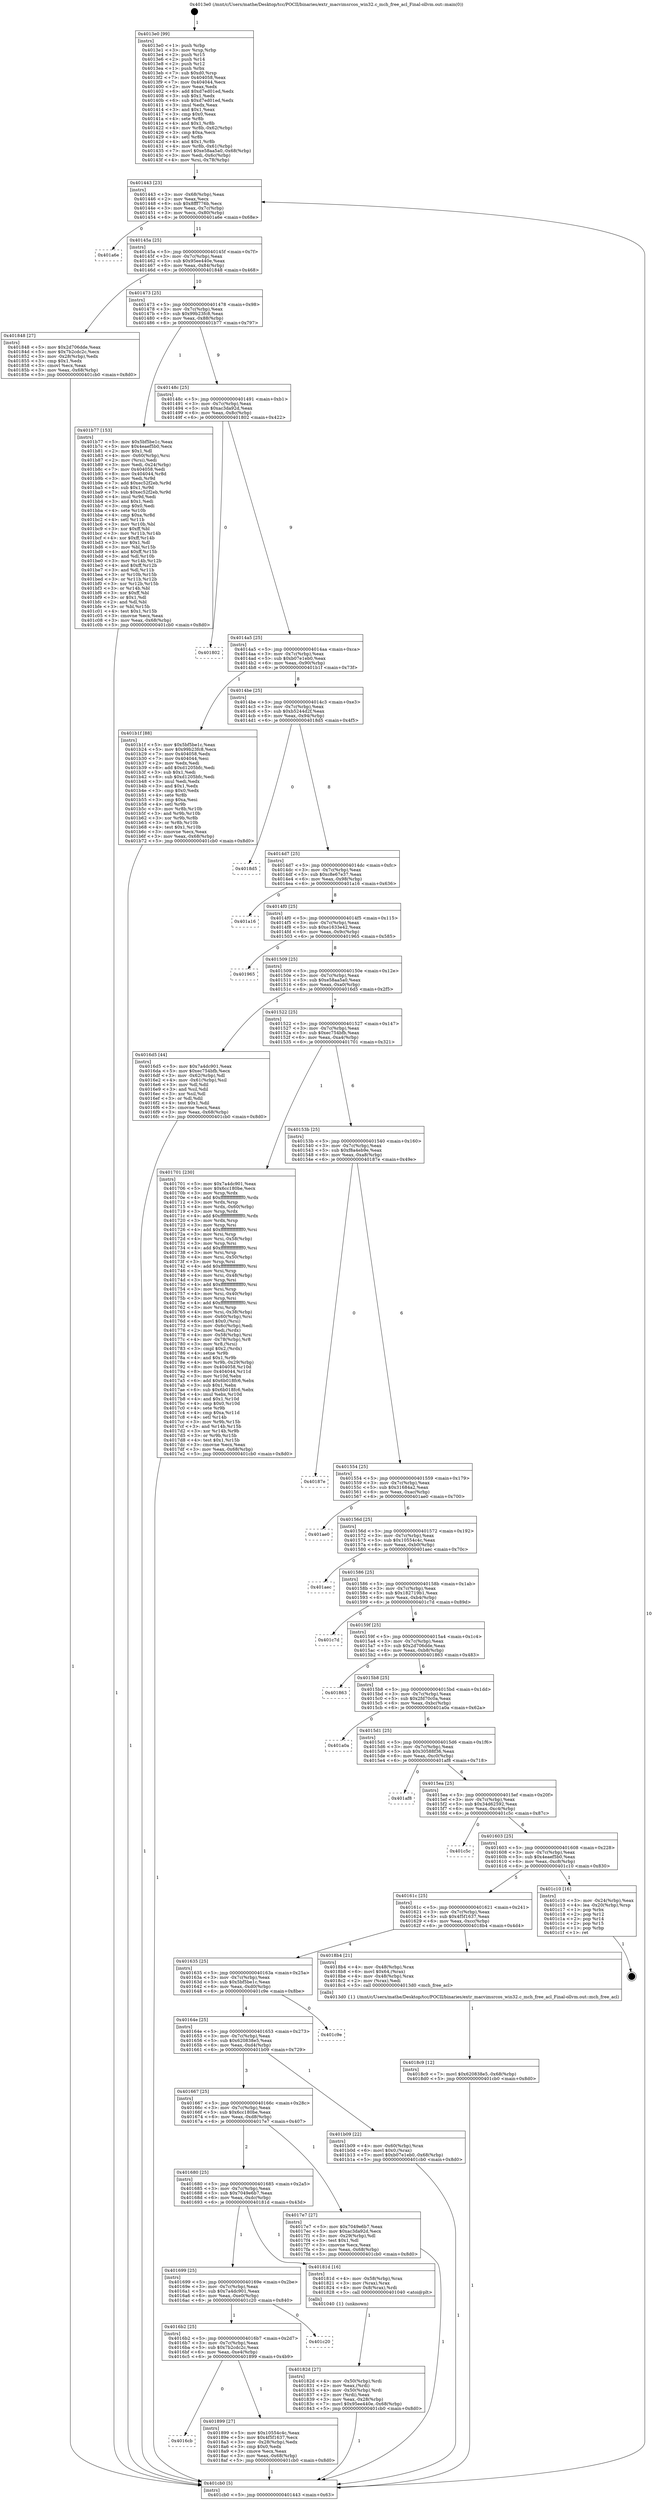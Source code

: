 digraph "0x4013e0" {
  label = "0x4013e0 (/mnt/c/Users/mathe/Desktop/tcc/POCII/binaries/extr_macvimsrcos_win32.c_mch_free_acl_Final-ollvm.out::main(0))"
  labelloc = "t"
  node[shape=record]

  Entry [label="",width=0.3,height=0.3,shape=circle,fillcolor=black,style=filled]
  "0x401443" [label="{
     0x401443 [23]\l
     | [instrs]\l
     &nbsp;&nbsp;0x401443 \<+3\>: mov -0x68(%rbp),%eax\l
     &nbsp;&nbsp;0x401446 \<+2\>: mov %eax,%ecx\l
     &nbsp;&nbsp;0x401448 \<+6\>: sub $0x8fff776b,%ecx\l
     &nbsp;&nbsp;0x40144e \<+3\>: mov %eax,-0x7c(%rbp)\l
     &nbsp;&nbsp;0x401451 \<+3\>: mov %ecx,-0x80(%rbp)\l
     &nbsp;&nbsp;0x401454 \<+6\>: je 0000000000401a6e \<main+0x68e\>\l
  }"]
  "0x401a6e" [label="{
     0x401a6e\l
  }", style=dashed]
  "0x40145a" [label="{
     0x40145a [25]\l
     | [instrs]\l
     &nbsp;&nbsp;0x40145a \<+5\>: jmp 000000000040145f \<main+0x7f\>\l
     &nbsp;&nbsp;0x40145f \<+3\>: mov -0x7c(%rbp),%eax\l
     &nbsp;&nbsp;0x401462 \<+5\>: sub $0x95ee440e,%eax\l
     &nbsp;&nbsp;0x401467 \<+6\>: mov %eax,-0x84(%rbp)\l
     &nbsp;&nbsp;0x40146d \<+6\>: je 0000000000401848 \<main+0x468\>\l
  }"]
  Exit [label="",width=0.3,height=0.3,shape=circle,fillcolor=black,style=filled,peripheries=2]
  "0x401848" [label="{
     0x401848 [27]\l
     | [instrs]\l
     &nbsp;&nbsp;0x401848 \<+5\>: mov $0x2d706dde,%eax\l
     &nbsp;&nbsp;0x40184d \<+5\>: mov $0x7b2cdc2c,%ecx\l
     &nbsp;&nbsp;0x401852 \<+3\>: mov -0x28(%rbp),%edx\l
     &nbsp;&nbsp;0x401855 \<+3\>: cmp $0x1,%edx\l
     &nbsp;&nbsp;0x401858 \<+3\>: cmovl %ecx,%eax\l
     &nbsp;&nbsp;0x40185b \<+3\>: mov %eax,-0x68(%rbp)\l
     &nbsp;&nbsp;0x40185e \<+5\>: jmp 0000000000401cb0 \<main+0x8d0\>\l
  }"]
  "0x401473" [label="{
     0x401473 [25]\l
     | [instrs]\l
     &nbsp;&nbsp;0x401473 \<+5\>: jmp 0000000000401478 \<main+0x98\>\l
     &nbsp;&nbsp;0x401478 \<+3\>: mov -0x7c(%rbp),%eax\l
     &nbsp;&nbsp;0x40147b \<+5\>: sub $0x99b23fc8,%eax\l
     &nbsp;&nbsp;0x401480 \<+6\>: mov %eax,-0x88(%rbp)\l
     &nbsp;&nbsp;0x401486 \<+6\>: je 0000000000401b77 \<main+0x797\>\l
  }"]
  "0x4018c9" [label="{
     0x4018c9 [12]\l
     | [instrs]\l
     &nbsp;&nbsp;0x4018c9 \<+7\>: movl $0x620838e5,-0x68(%rbp)\l
     &nbsp;&nbsp;0x4018d0 \<+5\>: jmp 0000000000401cb0 \<main+0x8d0\>\l
  }"]
  "0x401b77" [label="{
     0x401b77 [153]\l
     | [instrs]\l
     &nbsp;&nbsp;0x401b77 \<+5\>: mov $0x5bf5be1c,%eax\l
     &nbsp;&nbsp;0x401b7c \<+5\>: mov $0x4eaef5b0,%ecx\l
     &nbsp;&nbsp;0x401b81 \<+2\>: mov $0x1,%dl\l
     &nbsp;&nbsp;0x401b83 \<+4\>: mov -0x60(%rbp),%rsi\l
     &nbsp;&nbsp;0x401b87 \<+2\>: mov (%rsi),%edi\l
     &nbsp;&nbsp;0x401b89 \<+3\>: mov %edi,-0x24(%rbp)\l
     &nbsp;&nbsp;0x401b8c \<+7\>: mov 0x404058,%edi\l
     &nbsp;&nbsp;0x401b93 \<+8\>: mov 0x404044,%r8d\l
     &nbsp;&nbsp;0x401b9b \<+3\>: mov %edi,%r9d\l
     &nbsp;&nbsp;0x401b9e \<+7\>: add $0xec52f2eb,%r9d\l
     &nbsp;&nbsp;0x401ba5 \<+4\>: sub $0x1,%r9d\l
     &nbsp;&nbsp;0x401ba9 \<+7\>: sub $0xec52f2eb,%r9d\l
     &nbsp;&nbsp;0x401bb0 \<+4\>: imul %r9d,%edi\l
     &nbsp;&nbsp;0x401bb4 \<+3\>: and $0x1,%edi\l
     &nbsp;&nbsp;0x401bb7 \<+3\>: cmp $0x0,%edi\l
     &nbsp;&nbsp;0x401bba \<+4\>: sete %r10b\l
     &nbsp;&nbsp;0x401bbe \<+4\>: cmp $0xa,%r8d\l
     &nbsp;&nbsp;0x401bc2 \<+4\>: setl %r11b\l
     &nbsp;&nbsp;0x401bc6 \<+3\>: mov %r10b,%bl\l
     &nbsp;&nbsp;0x401bc9 \<+3\>: xor $0xff,%bl\l
     &nbsp;&nbsp;0x401bcc \<+3\>: mov %r11b,%r14b\l
     &nbsp;&nbsp;0x401bcf \<+4\>: xor $0xff,%r14b\l
     &nbsp;&nbsp;0x401bd3 \<+3\>: xor $0x1,%dl\l
     &nbsp;&nbsp;0x401bd6 \<+3\>: mov %bl,%r15b\l
     &nbsp;&nbsp;0x401bd9 \<+4\>: and $0xff,%r15b\l
     &nbsp;&nbsp;0x401bdd \<+3\>: and %dl,%r10b\l
     &nbsp;&nbsp;0x401be0 \<+3\>: mov %r14b,%r12b\l
     &nbsp;&nbsp;0x401be3 \<+4\>: and $0xff,%r12b\l
     &nbsp;&nbsp;0x401be7 \<+3\>: and %dl,%r11b\l
     &nbsp;&nbsp;0x401bea \<+3\>: or %r10b,%r15b\l
     &nbsp;&nbsp;0x401bed \<+3\>: or %r11b,%r12b\l
     &nbsp;&nbsp;0x401bf0 \<+3\>: xor %r12b,%r15b\l
     &nbsp;&nbsp;0x401bf3 \<+3\>: or %r14b,%bl\l
     &nbsp;&nbsp;0x401bf6 \<+3\>: xor $0xff,%bl\l
     &nbsp;&nbsp;0x401bf9 \<+3\>: or $0x1,%dl\l
     &nbsp;&nbsp;0x401bfc \<+2\>: and %dl,%bl\l
     &nbsp;&nbsp;0x401bfe \<+3\>: or %bl,%r15b\l
     &nbsp;&nbsp;0x401c01 \<+4\>: test $0x1,%r15b\l
     &nbsp;&nbsp;0x401c05 \<+3\>: cmovne %ecx,%eax\l
     &nbsp;&nbsp;0x401c08 \<+3\>: mov %eax,-0x68(%rbp)\l
     &nbsp;&nbsp;0x401c0b \<+5\>: jmp 0000000000401cb0 \<main+0x8d0\>\l
  }"]
  "0x40148c" [label="{
     0x40148c [25]\l
     | [instrs]\l
     &nbsp;&nbsp;0x40148c \<+5\>: jmp 0000000000401491 \<main+0xb1\>\l
     &nbsp;&nbsp;0x401491 \<+3\>: mov -0x7c(%rbp),%eax\l
     &nbsp;&nbsp;0x401494 \<+5\>: sub $0xac3da92d,%eax\l
     &nbsp;&nbsp;0x401499 \<+6\>: mov %eax,-0x8c(%rbp)\l
     &nbsp;&nbsp;0x40149f \<+6\>: je 0000000000401802 \<main+0x422\>\l
  }"]
  "0x4016cb" [label="{
     0x4016cb\l
  }", style=dashed]
  "0x401802" [label="{
     0x401802\l
  }", style=dashed]
  "0x4014a5" [label="{
     0x4014a5 [25]\l
     | [instrs]\l
     &nbsp;&nbsp;0x4014a5 \<+5\>: jmp 00000000004014aa \<main+0xca\>\l
     &nbsp;&nbsp;0x4014aa \<+3\>: mov -0x7c(%rbp),%eax\l
     &nbsp;&nbsp;0x4014ad \<+5\>: sub $0xb07e1eb0,%eax\l
     &nbsp;&nbsp;0x4014b2 \<+6\>: mov %eax,-0x90(%rbp)\l
     &nbsp;&nbsp;0x4014b8 \<+6\>: je 0000000000401b1f \<main+0x73f\>\l
  }"]
  "0x401899" [label="{
     0x401899 [27]\l
     | [instrs]\l
     &nbsp;&nbsp;0x401899 \<+5\>: mov $0x10554c4c,%eax\l
     &nbsp;&nbsp;0x40189e \<+5\>: mov $0x4f5f1637,%ecx\l
     &nbsp;&nbsp;0x4018a3 \<+3\>: mov -0x28(%rbp),%edx\l
     &nbsp;&nbsp;0x4018a6 \<+3\>: cmp $0x0,%edx\l
     &nbsp;&nbsp;0x4018a9 \<+3\>: cmove %ecx,%eax\l
     &nbsp;&nbsp;0x4018ac \<+3\>: mov %eax,-0x68(%rbp)\l
     &nbsp;&nbsp;0x4018af \<+5\>: jmp 0000000000401cb0 \<main+0x8d0\>\l
  }"]
  "0x401b1f" [label="{
     0x401b1f [88]\l
     | [instrs]\l
     &nbsp;&nbsp;0x401b1f \<+5\>: mov $0x5bf5be1c,%eax\l
     &nbsp;&nbsp;0x401b24 \<+5\>: mov $0x99b23fc8,%ecx\l
     &nbsp;&nbsp;0x401b29 \<+7\>: mov 0x404058,%edx\l
     &nbsp;&nbsp;0x401b30 \<+7\>: mov 0x404044,%esi\l
     &nbsp;&nbsp;0x401b37 \<+2\>: mov %edx,%edi\l
     &nbsp;&nbsp;0x401b39 \<+6\>: add $0xd1205bfc,%edi\l
     &nbsp;&nbsp;0x401b3f \<+3\>: sub $0x1,%edi\l
     &nbsp;&nbsp;0x401b42 \<+6\>: sub $0xd1205bfc,%edi\l
     &nbsp;&nbsp;0x401b48 \<+3\>: imul %edi,%edx\l
     &nbsp;&nbsp;0x401b4b \<+3\>: and $0x1,%edx\l
     &nbsp;&nbsp;0x401b4e \<+3\>: cmp $0x0,%edx\l
     &nbsp;&nbsp;0x401b51 \<+4\>: sete %r8b\l
     &nbsp;&nbsp;0x401b55 \<+3\>: cmp $0xa,%esi\l
     &nbsp;&nbsp;0x401b58 \<+4\>: setl %r9b\l
     &nbsp;&nbsp;0x401b5c \<+3\>: mov %r8b,%r10b\l
     &nbsp;&nbsp;0x401b5f \<+3\>: and %r9b,%r10b\l
     &nbsp;&nbsp;0x401b62 \<+3\>: xor %r9b,%r8b\l
     &nbsp;&nbsp;0x401b65 \<+3\>: or %r8b,%r10b\l
     &nbsp;&nbsp;0x401b68 \<+4\>: test $0x1,%r10b\l
     &nbsp;&nbsp;0x401b6c \<+3\>: cmovne %ecx,%eax\l
     &nbsp;&nbsp;0x401b6f \<+3\>: mov %eax,-0x68(%rbp)\l
     &nbsp;&nbsp;0x401b72 \<+5\>: jmp 0000000000401cb0 \<main+0x8d0\>\l
  }"]
  "0x4014be" [label="{
     0x4014be [25]\l
     | [instrs]\l
     &nbsp;&nbsp;0x4014be \<+5\>: jmp 00000000004014c3 \<main+0xe3\>\l
     &nbsp;&nbsp;0x4014c3 \<+3\>: mov -0x7c(%rbp),%eax\l
     &nbsp;&nbsp;0x4014c6 \<+5\>: sub $0xb5244d2f,%eax\l
     &nbsp;&nbsp;0x4014cb \<+6\>: mov %eax,-0x94(%rbp)\l
     &nbsp;&nbsp;0x4014d1 \<+6\>: je 00000000004018d5 \<main+0x4f5\>\l
  }"]
  "0x4016b2" [label="{
     0x4016b2 [25]\l
     | [instrs]\l
     &nbsp;&nbsp;0x4016b2 \<+5\>: jmp 00000000004016b7 \<main+0x2d7\>\l
     &nbsp;&nbsp;0x4016b7 \<+3\>: mov -0x7c(%rbp),%eax\l
     &nbsp;&nbsp;0x4016ba \<+5\>: sub $0x7b2cdc2c,%eax\l
     &nbsp;&nbsp;0x4016bf \<+6\>: mov %eax,-0xe4(%rbp)\l
     &nbsp;&nbsp;0x4016c5 \<+6\>: je 0000000000401899 \<main+0x4b9\>\l
  }"]
  "0x4018d5" [label="{
     0x4018d5\l
  }", style=dashed]
  "0x4014d7" [label="{
     0x4014d7 [25]\l
     | [instrs]\l
     &nbsp;&nbsp;0x4014d7 \<+5\>: jmp 00000000004014dc \<main+0xfc\>\l
     &nbsp;&nbsp;0x4014dc \<+3\>: mov -0x7c(%rbp),%eax\l
     &nbsp;&nbsp;0x4014df \<+5\>: sub $0xc8e67e37,%eax\l
     &nbsp;&nbsp;0x4014e4 \<+6\>: mov %eax,-0x98(%rbp)\l
     &nbsp;&nbsp;0x4014ea \<+6\>: je 0000000000401a16 \<main+0x636\>\l
  }"]
  "0x401c20" [label="{
     0x401c20\l
  }", style=dashed]
  "0x401a16" [label="{
     0x401a16\l
  }", style=dashed]
  "0x4014f0" [label="{
     0x4014f0 [25]\l
     | [instrs]\l
     &nbsp;&nbsp;0x4014f0 \<+5\>: jmp 00000000004014f5 \<main+0x115\>\l
     &nbsp;&nbsp;0x4014f5 \<+3\>: mov -0x7c(%rbp),%eax\l
     &nbsp;&nbsp;0x4014f8 \<+5\>: sub $0xe1633e42,%eax\l
     &nbsp;&nbsp;0x4014fd \<+6\>: mov %eax,-0x9c(%rbp)\l
     &nbsp;&nbsp;0x401503 \<+6\>: je 0000000000401965 \<main+0x585\>\l
  }"]
  "0x40182d" [label="{
     0x40182d [27]\l
     | [instrs]\l
     &nbsp;&nbsp;0x40182d \<+4\>: mov -0x50(%rbp),%rdi\l
     &nbsp;&nbsp;0x401831 \<+2\>: mov %eax,(%rdi)\l
     &nbsp;&nbsp;0x401833 \<+4\>: mov -0x50(%rbp),%rdi\l
     &nbsp;&nbsp;0x401837 \<+2\>: mov (%rdi),%eax\l
     &nbsp;&nbsp;0x401839 \<+3\>: mov %eax,-0x28(%rbp)\l
     &nbsp;&nbsp;0x40183c \<+7\>: movl $0x95ee440e,-0x68(%rbp)\l
     &nbsp;&nbsp;0x401843 \<+5\>: jmp 0000000000401cb0 \<main+0x8d0\>\l
  }"]
  "0x401965" [label="{
     0x401965\l
  }", style=dashed]
  "0x401509" [label="{
     0x401509 [25]\l
     | [instrs]\l
     &nbsp;&nbsp;0x401509 \<+5\>: jmp 000000000040150e \<main+0x12e\>\l
     &nbsp;&nbsp;0x40150e \<+3\>: mov -0x7c(%rbp),%eax\l
     &nbsp;&nbsp;0x401511 \<+5\>: sub $0xe58aa5a0,%eax\l
     &nbsp;&nbsp;0x401516 \<+6\>: mov %eax,-0xa0(%rbp)\l
     &nbsp;&nbsp;0x40151c \<+6\>: je 00000000004016d5 \<main+0x2f5\>\l
  }"]
  "0x401699" [label="{
     0x401699 [25]\l
     | [instrs]\l
     &nbsp;&nbsp;0x401699 \<+5\>: jmp 000000000040169e \<main+0x2be\>\l
     &nbsp;&nbsp;0x40169e \<+3\>: mov -0x7c(%rbp),%eax\l
     &nbsp;&nbsp;0x4016a1 \<+5\>: sub $0x7a4dc901,%eax\l
     &nbsp;&nbsp;0x4016a6 \<+6\>: mov %eax,-0xe0(%rbp)\l
     &nbsp;&nbsp;0x4016ac \<+6\>: je 0000000000401c20 \<main+0x840\>\l
  }"]
  "0x4016d5" [label="{
     0x4016d5 [44]\l
     | [instrs]\l
     &nbsp;&nbsp;0x4016d5 \<+5\>: mov $0x7a4dc901,%eax\l
     &nbsp;&nbsp;0x4016da \<+5\>: mov $0xec754bfb,%ecx\l
     &nbsp;&nbsp;0x4016df \<+3\>: mov -0x62(%rbp),%dl\l
     &nbsp;&nbsp;0x4016e2 \<+4\>: mov -0x61(%rbp),%sil\l
     &nbsp;&nbsp;0x4016e6 \<+3\>: mov %dl,%dil\l
     &nbsp;&nbsp;0x4016e9 \<+3\>: and %sil,%dil\l
     &nbsp;&nbsp;0x4016ec \<+3\>: xor %sil,%dl\l
     &nbsp;&nbsp;0x4016ef \<+3\>: or %dl,%dil\l
     &nbsp;&nbsp;0x4016f2 \<+4\>: test $0x1,%dil\l
     &nbsp;&nbsp;0x4016f6 \<+3\>: cmovne %ecx,%eax\l
     &nbsp;&nbsp;0x4016f9 \<+3\>: mov %eax,-0x68(%rbp)\l
     &nbsp;&nbsp;0x4016fc \<+5\>: jmp 0000000000401cb0 \<main+0x8d0\>\l
  }"]
  "0x401522" [label="{
     0x401522 [25]\l
     | [instrs]\l
     &nbsp;&nbsp;0x401522 \<+5\>: jmp 0000000000401527 \<main+0x147\>\l
     &nbsp;&nbsp;0x401527 \<+3\>: mov -0x7c(%rbp),%eax\l
     &nbsp;&nbsp;0x40152a \<+5\>: sub $0xec754bfb,%eax\l
     &nbsp;&nbsp;0x40152f \<+6\>: mov %eax,-0xa4(%rbp)\l
     &nbsp;&nbsp;0x401535 \<+6\>: je 0000000000401701 \<main+0x321\>\l
  }"]
  "0x401cb0" [label="{
     0x401cb0 [5]\l
     | [instrs]\l
     &nbsp;&nbsp;0x401cb0 \<+5\>: jmp 0000000000401443 \<main+0x63\>\l
  }"]
  "0x4013e0" [label="{
     0x4013e0 [99]\l
     | [instrs]\l
     &nbsp;&nbsp;0x4013e0 \<+1\>: push %rbp\l
     &nbsp;&nbsp;0x4013e1 \<+3\>: mov %rsp,%rbp\l
     &nbsp;&nbsp;0x4013e4 \<+2\>: push %r15\l
     &nbsp;&nbsp;0x4013e6 \<+2\>: push %r14\l
     &nbsp;&nbsp;0x4013e8 \<+2\>: push %r12\l
     &nbsp;&nbsp;0x4013ea \<+1\>: push %rbx\l
     &nbsp;&nbsp;0x4013eb \<+7\>: sub $0xd0,%rsp\l
     &nbsp;&nbsp;0x4013f2 \<+7\>: mov 0x404058,%eax\l
     &nbsp;&nbsp;0x4013f9 \<+7\>: mov 0x404044,%ecx\l
     &nbsp;&nbsp;0x401400 \<+2\>: mov %eax,%edx\l
     &nbsp;&nbsp;0x401402 \<+6\>: add $0xd7ed01ed,%edx\l
     &nbsp;&nbsp;0x401408 \<+3\>: sub $0x1,%edx\l
     &nbsp;&nbsp;0x40140b \<+6\>: sub $0xd7ed01ed,%edx\l
     &nbsp;&nbsp;0x401411 \<+3\>: imul %edx,%eax\l
     &nbsp;&nbsp;0x401414 \<+3\>: and $0x1,%eax\l
     &nbsp;&nbsp;0x401417 \<+3\>: cmp $0x0,%eax\l
     &nbsp;&nbsp;0x40141a \<+4\>: sete %r8b\l
     &nbsp;&nbsp;0x40141e \<+4\>: and $0x1,%r8b\l
     &nbsp;&nbsp;0x401422 \<+4\>: mov %r8b,-0x62(%rbp)\l
     &nbsp;&nbsp;0x401426 \<+3\>: cmp $0xa,%ecx\l
     &nbsp;&nbsp;0x401429 \<+4\>: setl %r8b\l
     &nbsp;&nbsp;0x40142d \<+4\>: and $0x1,%r8b\l
     &nbsp;&nbsp;0x401431 \<+4\>: mov %r8b,-0x61(%rbp)\l
     &nbsp;&nbsp;0x401435 \<+7\>: movl $0xe58aa5a0,-0x68(%rbp)\l
     &nbsp;&nbsp;0x40143c \<+3\>: mov %edi,-0x6c(%rbp)\l
     &nbsp;&nbsp;0x40143f \<+4\>: mov %rsi,-0x78(%rbp)\l
  }"]
  "0x40181d" [label="{
     0x40181d [16]\l
     | [instrs]\l
     &nbsp;&nbsp;0x40181d \<+4\>: mov -0x58(%rbp),%rax\l
     &nbsp;&nbsp;0x401821 \<+3\>: mov (%rax),%rax\l
     &nbsp;&nbsp;0x401824 \<+4\>: mov 0x8(%rax),%rdi\l
     &nbsp;&nbsp;0x401828 \<+5\>: call 0000000000401040 \<atoi@plt\>\l
     | [calls]\l
     &nbsp;&nbsp;0x401040 \{1\} (unknown)\l
  }"]
  "0x401701" [label="{
     0x401701 [230]\l
     | [instrs]\l
     &nbsp;&nbsp;0x401701 \<+5\>: mov $0x7a4dc901,%eax\l
     &nbsp;&nbsp;0x401706 \<+5\>: mov $0x6cc180be,%ecx\l
     &nbsp;&nbsp;0x40170b \<+3\>: mov %rsp,%rdx\l
     &nbsp;&nbsp;0x40170e \<+4\>: add $0xfffffffffffffff0,%rdx\l
     &nbsp;&nbsp;0x401712 \<+3\>: mov %rdx,%rsp\l
     &nbsp;&nbsp;0x401715 \<+4\>: mov %rdx,-0x60(%rbp)\l
     &nbsp;&nbsp;0x401719 \<+3\>: mov %rsp,%rdx\l
     &nbsp;&nbsp;0x40171c \<+4\>: add $0xfffffffffffffff0,%rdx\l
     &nbsp;&nbsp;0x401720 \<+3\>: mov %rdx,%rsp\l
     &nbsp;&nbsp;0x401723 \<+3\>: mov %rsp,%rsi\l
     &nbsp;&nbsp;0x401726 \<+4\>: add $0xfffffffffffffff0,%rsi\l
     &nbsp;&nbsp;0x40172a \<+3\>: mov %rsi,%rsp\l
     &nbsp;&nbsp;0x40172d \<+4\>: mov %rsi,-0x58(%rbp)\l
     &nbsp;&nbsp;0x401731 \<+3\>: mov %rsp,%rsi\l
     &nbsp;&nbsp;0x401734 \<+4\>: add $0xfffffffffffffff0,%rsi\l
     &nbsp;&nbsp;0x401738 \<+3\>: mov %rsi,%rsp\l
     &nbsp;&nbsp;0x40173b \<+4\>: mov %rsi,-0x50(%rbp)\l
     &nbsp;&nbsp;0x40173f \<+3\>: mov %rsp,%rsi\l
     &nbsp;&nbsp;0x401742 \<+4\>: add $0xfffffffffffffff0,%rsi\l
     &nbsp;&nbsp;0x401746 \<+3\>: mov %rsi,%rsp\l
     &nbsp;&nbsp;0x401749 \<+4\>: mov %rsi,-0x48(%rbp)\l
     &nbsp;&nbsp;0x40174d \<+3\>: mov %rsp,%rsi\l
     &nbsp;&nbsp;0x401750 \<+4\>: add $0xfffffffffffffff0,%rsi\l
     &nbsp;&nbsp;0x401754 \<+3\>: mov %rsi,%rsp\l
     &nbsp;&nbsp;0x401757 \<+4\>: mov %rsi,-0x40(%rbp)\l
     &nbsp;&nbsp;0x40175b \<+3\>: mov %rsp,%rsi\l
     &nbsp;&nbsp;0x40175e \<+4\>: add $0xfffffffffffffff0,%rsi\l
     &nbsp;&nbsp;0x401762 \<+3\>: mov %rsi,%rsp\l
     &nbsp;&nbsp;0x401765 \<+4\>: mov %rsi,-0x38(%rbp)\l
     &nbsp;&nbsp;0x401769 \<+4\>: mov -0x60(%rbp),%rsi\l
     &nbsp;&nbsp;0x40176d \<+6\>: movl $0x0,(%rsi)\l
     &nbsp;&nbsp;0x401773 \<+3\>: mov -0x6c(%rbp),%edi\l
     &nbsp;&nbsp;0x401776 \<+2\>: mov %edi,(%rdx)\l
     &nbsp;&nbsp;0x401778 \<+4\>: mov -0x58(%rbp),%rsi\l
     &nbsp;&nbsp;0x40177c \<+4\>: mov -0x78(%rbp),%r8\l
     &nbsp;&nbsp;0x401780 \<+3\>: mov %r8,(%rsi)\l
     &nbsp;&nbsp;0x401783 \<+3\>: cmpl $0x2,(%rdx)\l
     &nbsp;&nbsp;0x401786 \<+4\>: setne %r9b\l
     &nbsp;&nbsp;0x40178a \<+4\>: and $0x1,%r9b\l
     &nbsp;&nbsp;0x40178e \<+4\>: mov %r9b,-0x29(%rbp)\l
     &nbsp;&nbsp;0x401792 \<+8\>: mov 0x404058,%r10d\l
     &nbsp;&nbsp;0x40179a \<+8\>: mov 0x404044,%r11d\l
     &nbsp;&nbsp;0x4017a2 \<+3\>: mov %r10d,%ebx\l
     &nbsp;&nbsp;0x4017a5 \<+6\>: add $0x6b018fc6,%ebx\l
     &nbsp;&nbsp;0x4017ab \<+3\>: sub $0x1,%ebx\l
     &nbsp;&nbsp;0x4017ae \<+6\>: sub $0x6b018fc6,%ebx\l
     &nbsp;&nbsp;0x4017b4 \<+4\>: imul %ebx,%r10d\l
     &nbsp;&nbsp;0x4017b8 \<+4\>: and $0x1,%r10d\l
     &nbsp;&nbsp;0x4017bc \<+4\>: cmp $0x0,%r10d\l
     &nbsp;&nbsp;0x4017c0 \<+4\>: sete %r9b\l
     &nbsp;&nbsp;0x4017c4 \<+4\>: cmp $0xa,%r11d\l
     &nbsp;&nbsp;0x4017c8 \<+4\>: setl %r14b\l
     &nbsp;&nbsp;0x4017cc \<+3\>: mov %r9b,%r15b\l
     &nbsp;&nbsp;0x4017cf \<+3\>: and %r14b,%r15b\l
     &nbsp;&nbsp;0x4017d2 \<+3\>: xor %r14b,%r9b\l
     &nbsp;&nbsp;0x4017d5 \<+3\>: or %r9b,%r15b\l
     &nbsp;&nbsp;0x4017d8 \<+4\>: test $0x1,%r15b\l
     &nbsp;&nbsp;0x4017dc \<+3\>: cmovne %ecx,%eax\l
     &nbsp;&nbsp;0x4017df \<+3\>: mov %eax,-0x68(%rbp)\l
     &nbsp;&nbsp;0x4017e2 \<+5\>: jmp 0000000000401cb0 \<main+0x8d0\>\l
  }"]
  "0x40153b" [label="{
     0x40153b [25]\l
     | [instrs]\l
     &nbsp;&nbsp;0x40153b \<+5\>: jmp 0000000000401540 \<main+0x160\>\l
     &nbsp;&nbsp;0x401540 \<+3\>: mov -0x7c(%rbp),%eax\l
     &nbsp;&nbsp;0x401543 \<+5\>: sub $0xf8a4eb9e,%eax\l
     &nbsp;&nbsp;0x401548 \<+6\>: mov %eax,-0xa8(%rbp)\l
     &nbsp;&nbsp;0x40154e \<+6\>: je 000000000040187e \<main+0x49e\>\l
  }"]
  "0x401680" [label="{
     0x401680 [25]\l
     | [instrs]\l
     &nbsp;&nbsp;0x401680 \<+5\>: jmp 0000000000401685 \<main+0x2a5\>\l
     &nbsp;&nbsp;0x401685 \<+3\>: mov -0x7c(%rbp),%eax\l
     &nbsp;&nbsp;0x401688 \<+5\>: sub $0x7049e6b7,%eax\l
     &nbsp;&nbsp;0x40168d \<+6\>: mov %eax,-0xdc(%rbp)\l
     &nbsp;&nbsp;0x401693 \<+6\>: je 000000000040181d \<main+0x43d\>\l
  }"]
  "0x40187e" [label="{
     0x40187e\l
  }", style=dashed]
  "0x401554" [label="{
     0x401554 [25]\l
     | [instrs]\l
     &nbsp;&nbsp;0x401554 \<+5\>: jmp 0000000000401559 \<main+0x179\>\l
     &nbsp;&nbsp;0x401559 \<+3\>: mov -0x7c(%rbp),%eax\l
     &nbsp;&nbsp;0x40155c \<+5\>: sub $0x31684a2,%eax\l
     &nbsp;&nbsp;0x401561 \<+6\>: mov %eax,-0xac(%rbp)\l
     &nbsp;&nbsp;0x401567 \<+6\>: je 0000000000401ae0 \<main+0x700\>\l
  }"]
  "0x4017e7" [label="{
     0x4017e7 [27]\l
     | [instrs]\l
     &nbsp;&nbsp;0x4017e7 \<+5\>: mov $0x7049e6b7,%eax\l
     &nbsp;&nbsp;0x4017ec \<+5\>: mov $0xac3da92d,%ecx\l
     &nbsp;&nbsp;0x4017f1 \<+3\>: mov -0x29(%rbp),%dl\l
     &nbsp;&nbsp;0x4017f4 \<+3\>: test $0x1,%dl\l
     &nbsp;&nbsp;0x4017f7 \<+3\>: cmovne %ecx,%eax\l
     &nbsp;&nbsp;0x4017fa \<+3\>: mov %eax,-0x68(%rbp)\l
     &nbsp;&nbsp;0x4017fd \<+5\>: jmp 0000000000401cb0 \<main+0x8d0\>\l
  }"]
  "0x401ae0" [label="{
     0x401ae0\l
  }", style=dashed]
  "0x40156d" [label="{
     0x40156d [25]\l
     | [instrs]\l
     &nbsp;&nbsp;0x40156d \<+5\>: jmp 0000000000401572 \<main+0x192\>\l
     &nbsp;&nbsp;0x401572 \<+3\>: mov -0x7c(%rbp),%eax\l
     &nbsp;&nbsp;0x401575 \<+5\>: sub $0x10554c4c,%eax\l
     &nbsp;&nbsp;0x40157a \<+6\>: mov %eax,-0xb0(%rbp)\l
     &nbsp;&nbsp;0x401580 \<+6\>: je 0000000000401aec \<main+0x70c\>\l
  }"]
  "0x401667" [label="{
     0x401667 [25]\l
     | [instrs]\l
     &nbsp;&nbsp;0x401667 \<+5\>: jmp 000000000040166c \<main+0x28c\>\l
     &nbsp;&nbsp;0x40166c \<+3\>: mov -0x7c(%rbp),%eax\l
     &nbsp;&nbsp;0x40166f \<+5\>: sub $0x6cc180be,%eax\l
     &nbsp;&nbsp;0x401674 \<+6\>: mov %eax,-0xd8(%rbp)\l
     &nbsp;&nbsp;0x40167a \<+6\>: je 00000000004017e7 \<main+0x407\>\l
  }"]
  "0x401aec" [label="{
     0x401aec\l
  }", style=dashed]
  "0x401586" [label="{
     0x401586 [25]\l
     | [instrs]\l
     &nbsp;&nbsp;0x401586 \<+5\>: jmp 000000000040158b \<main+0x1ab\>\l
     &nbsp;&nbsp;0x40158b \<+3\>: mov -0x7c(%rbp),%eax\l
     &nbsp;&nbsp;0x40158e \<+5\>: sub $0x182719b1,%eax\l
     &nbsp;&nbsp;0x401593 \<+6\>: mov %eax,-0xb4(%rbp)\l
     &nbsp;&nbsp;0x401599 \<+6\>: je 0000000000401c7d \<main+0x89d\>\l
  }"]
  "0x401b09" [label="{
     0x401b09 [22]\l
     | [instrs]\l
     &nbsp;&nbsp;0x401b09 \<+4\>: mov -0x60(%rbp),%rax\l
     &nbsp;&nbsp;0x401b0d \<+6\>: movl $0x0,(%rax)\l
     &nbsp;&nbsp;0x401b13 \<+7\>: movl $0xb07e1eb0,-0x68(%rbp)\l
     &nbsp;&nbsp;0x401b1a \<+5\>: jmp 0000000000401cb0 \<main+0x8d0\>\l
  }"]
  "0x401c7d" [label="{
     0x401c7d\l
  }", style=dashed]
  "0x40159f" [label="{
     0x40159f [25]\l
     | [instrs]\l
     &nbsp;&nbsp;0x40159f \<+5\>: jmp 00000000004015a4 \<main+0x1c4\>\l
     &nbsp;&nbsp;0x4015a4 \<+3\>: mov -0x7c(%rbp),%eax\l
     &nbsp;&nbsp;0x4015a7 \<+5\>: sub $0x2d706dde,%eax\l
     &nbsp;&nbsp;0x4015ac \<+6\>: mov %eax,-0xb8(%rbp)\l
     &nbsp;&nbsp;0x4015b2 \<+6\>: je 0000000000401863 \<main+0x483\>\l
  }"]
  "0x40164e" [label="{
     0x40164e [25]\l
     | [instrs]\l
     &nbsp;&nbsp;0x40164e \<+5\>: jmp 0000000000401653 \<main+0x273\>\l
     &nbsp;&nbsp;0x401653 \<+3\>: mov -0x7c(%rbp),%eax\l
     &nbsp;&nbsp;0x401656 \<+5\>: sub $0x620838e5,%eax\l
     &nbsp;&nbsp;0x40165b \<+6\>: mov %eax,-0xd4(%rbp)\l
     &nbsp;&nbsp;0x401661 \<+6\>: je 0000000000401b09 \<main+0x729\>\l
  }"]
  "0x401863" [label="{
     0x401863\l
  }", style=dashed]
  "0x4015b8" [label="{
     0x4015b8 [25]\l
     | [instrs]\l
     &nbsp;&nbsp;0x4015b8 \<+5\>: jmp 00000000004015bd \<main+0x1dd\>\l
     &nbsp;&nbsp;0x4015bd \<+3\>: mov -0x7c(%rbp),%eax\l
     &nbsp;&nbsp;0x4015c0 \<+5\>: sub $0x2fd70c0a,%eax\l
     &nbsp;&nbsp;0x4015c5 \<+6\>: mov %eax,-0xbc(%rbp)\l
     &nbsp;&nbsp;0x4015cb \<+6\>: je 0000000000401a0a \<main+0x62a\>\l
  }"]
  "0x401c9e" [label="{
     0x401c9e\l
  }", style=dashed]
  "0x401a0a" [label="{
     0x401a0a\l
  }", style=dashed]
  "0x4015d1" [label="{
     0x4015d1 [25]\l
     | [instrs]\l
     &nbsp;&nbsp;0x4015d1 \<+5\>: jmp 00000000004015d6 \<main+0x1f6\>\l
     &nbsp;&nbsp;0x4015d6 \<+3\>: mov -0x7c(%rbp),%eax\l
     &nbsp;&nbsp;0x4015d9 \<+5\>: sub $0x30588f36,%eax\l
     &nbsp;&nbsp;0x4015de \<+6\>: mov %eax,-0xc0(%rbp)\l
     &nbsp;&nbsp;0x4015e4 \<+6\>: je 0000000000401af8 \<main+0x718\>\l
  }"]
  "0x401635" [label="{
     0x401635 [25]\l
     | [instrs]\l
     &nbsp;&nbsp;0x401635 \<+5\>: jmp 000000000040163a \<main+0x25a\>\l
     &nbsp;&nbsp;0x40163a \<+3\>: mov -0x7c(%rbp),%eax\l
     &nbsp;&nbsp;0x40163d \<+5\>: sub $0x5bf5be1c,%eax\l
     &nbsp;&nbsp;0x401642 \<+6\>: mov %eax,-0xd0(%rbp)\l
     &nbsp;&nbsp;0x401648 \<+6\>: je 0000000000401c9e \<main+0x8be\>\l
  }"]
  "0x401af8" [label="{
     0x401af8\l
  }", style=dashed]
  "0x4015ea" [label="{
     0x4015ea [25]\l
     | [instrs]\l
     &nbsp;&nbsp;0x4015ea \<+5\>: jmp 00000000004015ef \<main+0x20f\>\l
     &nbsp;&nbsp;0x4015ef \<+3\>: mov -0x7c(%rbp),%eax\l
     &nbsp;&nbsp;0x4015f2 \<+5\>: sub $0x34d62592,%eax\l
     &nbsp;&nbsp;0x4015f7 \<+6\>: mov %eax,-0xc4(%rbp)\l
     &nbsp;&nbsp;0x4015fd \<+6\>: je 0000000000401c5c \<main+0x87c\>\l
  }"]
  "0x4018b4" [label="{
     0x4018b4 [21]\l
     | [instrs]\l
     &nbsp;&nbsp;0x4018b4 \<+4\>: mov -0x48(%rbp),%rax\l
     &nbsp;&nbsp;0x4018b8 \<+6\>: movl $0x64,(%rax)\l
     &nbsp;&nbsp;0x4018be \<+4\>: mov -0x48(%rbp),%rax\l
     &nbsp;&nbsp;0x4018c2 \<+2\>: mov (%rax),%edi\l
     &nbsp;&nbsp;0x4018c4 \<+5\>: call 00000000004013d0 \<mch_free_acl\>\l
     | [calls]\l
     &nbsp;&nbsp;0x4013d0 \{1\} (/mnt/c/Users/mathe/Desktop/tcc/POCII/binaries/extr_macvimsrcos_win32.c_mch_free_acl_Final-ollvm.out::mch_free_acl)\l
  }"]
  "0x401c5c" [label="{
     0x401c5c\l
  }", style=dashed]
  "0x401603" [label="{
     0x401603 [25]\l
     | [instrs]\l
     &nbsp;&nbsp;0x401603 \<+5\>: jmp 0000000000401608 \<main+0x228\>\l
     &nbsp;&nbsp;0x401608 \<+3\>: mov -0x7c(%rbp),%eax\l
     &nbsp;&nbsp;0x40160b \<+5\>: sub $0x4eaef5b0,%eax\l
     &nbsp;&nbsp;0x401610 \<+6\>: mov %eax,-0xc8(%rbp)\l
     &nbsp;&nbsp;0x401616 \<+6\>: je 0000000000401c10 \<main+0x830\>\l
  }"]
  "0x40161c" [label="{
     0x40161c [25]\l
     | [instrs]\l
     &nbsp;&nbsp;0x40161c \<+5\>: jmp 0000000000401621 \<main+0x241\>\l
     &nbsp;&nbsp;0x401621 \<+3\>: mov -0x7c(%rbp),%eax\l
     &nbsp;&nbsp;0x401624 \<+5\>: sub $0x4f5f1637,%eax\l
     &nbsp;&nbsp;0x401629 \<+6\>: mov %eax,-0xcc(%rbp)\l
     &nbsp;&nbsp;0x40162f \<+6\>: je 00000000004018b4 \<main+0x4d4\>\l
  }"]
  "0x401c10" [label="{
     0x401c10 [16]\l
     | [instrs]\l
     &nbsp;&nbsp;0x401c10 \<+3\>: mov -0x24(%rbp),%eax\l
     &nbsp;&nbsp;0x401c13 \<+4\>: lea -0x20(%rbp),%rsp\l
     &nbsp;&nbsp;0x401c17 \<+1\>: pop %rbx\l
     &nbsp;&nbsp;0x401c18 \<+2\>: pop %r12\l
     &nbsp;&nbsp;0x401c1a \<+2\>: pop %r14\l
     &nbsp;&nbsp;0x401c1c \<+2\>: pop %r15\l
     &nbsp;&nbsp;0x401c1e \<+1\>: pop %rbp\l
     &nbsp;&nbsp;0x401c1f \<+1\>: ret\l
  }"]
  Entry -> "0x4013e0" [label=" 1"]
  "0x401443" -> "0x401a6e" [label=" 0"]
  "0x401443" -> "0x40145a" [label=" 11"]
  "0x401c10" -> Exit [label=" 1"]
  "0x40145a" -> "0x401848" [label=" 1"]
  "0x40145a" -> "0x401473" [label=" 10"]
  "0x401b77" -> "0x401cb0" [label=" 1"]
  "0x401473" -> "0x401b77" [label=" 1"]
  "0x401473" -> "0x40148c" [label=" 9"]
  "0x401b1f" -> "0x401cb0" [label=" 1"]
  "0x40148c" -> "0x401802" [label=" 0"]
  "0x40148c" -> "0x4014a5" [label=" 9"]
  "0x401b09" -> "0x401cb0" [label=" 1"]
  "0x4014a5" -> "0x401b1f" [label=" 1"]
  "0x4014a5" -> "0x4014be" [label=" 8"]
  "0x4018c9" -> "0x401cb0" [label=" 1"]
  "0x4014be" -> "0x4018d5" [label=" 0"]
  "0x4014be" -> "0x4014d7" [label=" 8"]
  "0x401899" -> "0x401cb0" [label=" 1"]
  "0x4014d7" -> "0x401a16" [label=" 0"]
  "0x4014d7" -> "0x4014f0" [label=" 8"]
  "0x4016b2" -> "0x4016cb" [label=" 0"]
  "0x4014f0" -> "0x401965" [label=" 0"]
  "0x4014f0" -> "0x401509" [label=" 8"]
  "0x4018b4" -> "0x4018c9" [label=" 1"]
  "0x401509" -> "0x4016d5" [label=" 1"]
  "0x401509" -> "0x401522" [label=" 7"]
  "0x4016d5" -> "0x401cb0" [label=" 1"]
  "0x4013e0" -> "0x401443" [label=" 1"]
  "0x401cb0" -> "0x401443" [label=" 10"]
  "0x401699" -> "0x4016b2" [label=" 1"]
  "0x401522" -> "0x401701" [label=" 1"]
  "0x401522" -> "0x40153b" [label=" 6"]
  "0x401701" -> "0x401cb0" [label=" 1"]
  "0x401699" -> "0x401c20" [label=" 0"]
  "0x40153b" -> "0x40187e" [label=" 0"]
  "0x40153b" -> "0x401554" [label=" 6"]
  "0x401848" -> "0x401cb0" [label=" 1"]
  "0x401554" -> "0x401ae0" [label=" 0"]
  "0x401554" -> "0x40156d" [label=" 6"]
  "0x40182d" -> "0x401cb0" [label=" 1"]
  "0x40156d" -> "0x401aec" [label=" 0"]
  "0x40156d" -> "0x401586" [label=" 6"]
  "0x401680" -> "0x401699" [label=" 1"]
  "0x401586" -> "0x401c7d" [label=" 0"]
  "0x401586" -> "0x40159f" [label=" 6"]
  "0x401680" -> "0x40181d" [label=" 1"]
  "0x40159f" -> "0x401863" [label=" 0"]
  "0x40159f" -> "0x4015b8" [label=" 6"]
  "0x4017e7" -> "0x401cb0" [label=" 1"]
  "0x4015b8" -> "0x401a0a" [label=" 0"]
  "0x4015b8" -> "0x4015d1" [label=" 6"]
  "0x401667" -> "0x401680" [label=" 2"]
  "0x4015d1" -> "0x401af8" [label=" 0"]
  "0x4015d1" -> "0x4015ea" [label=" 6"]
  "0x40181d" -> "0x40182d" [label=" 1"]
  "0x4015ea" -> "0x401c5c" [label=" 0"]
  "0x4015ea" -> "0x401603" [label=" 6"]
  "0x40164e" -> "0x401667" [label=" 3"]
  "0x401603" -> "0x401c10" [label=" 1"]
  "0x401603" -> "0x40161c" [label=" 5"]
  "0x40164e" -> "0x401b09" [label=" 1"]
  "0x40161c" -> "0x4018b4" [label=" 1"]
  "0x40161c" -> "0x401635" [label=" 4"]
  "0x401667" -> "0x4017e7" [label=" 1"]
  "0x401635" -> "0x401c9e" [label=" 0"]
  "0x401635" -> "0x40164e" [label=" 4"]
  "0x4016b2" -> "0x401899" [label=" 1"]
}
